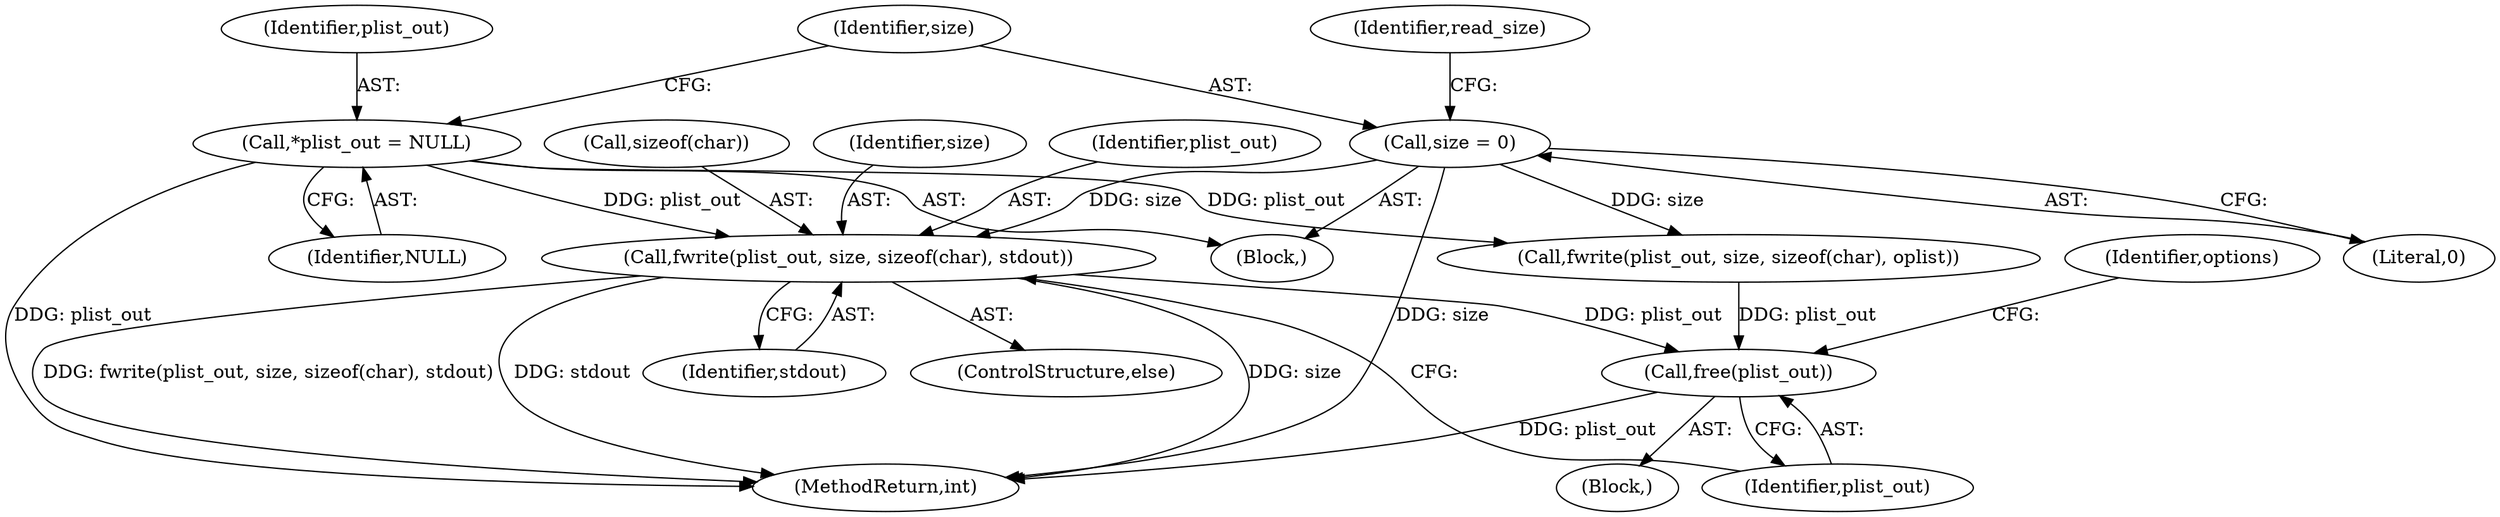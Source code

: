 digraph "0_libplist_7391a506352c009fe044dead7baad9e22dd279ee@API" {
"1000273" [label="(Call,fwrite(plist_out, size, sizeof(char), stdout))"];
"1000113" [label="(Call,*plist_out = NULL)"];
"1000117" [label="(Call,size = 0)"];
"1000279" [label="(Call,free(plist_out))"];
"1000285" [label="(Identifier,options)"];
"1000278" [label="(Identifier,stdout)"];
"1000272" [label="(ControlStructure,else)"];
"1000279" [label="(Call,free(plist_out))"];
"1000115" [label="(Identifier,NULL)"];
"1000274" [label="(Identifier,plist_out)"];
"1000280" [label="(Identifier,plist_out)"];
"1000288" [label="(MethodReturn,int)"];
"1000117" [label="(Call,size = 0)"];
"1000114" [label="(Identifier,plist_out)"];
"1000276" [label="(Call,sizeof(char))"];
"1000240" [label="(Block,)"];
"1000273" [label="(Call,fwrite(plist_out, size, sizeof(char), stdout))"];
"1000113" [label="(Call,*plist_out = NULL)"];
"1000103" [label="(Block,)"];
"1000122" [label="(Identifier,read_size)"];
"1000119" [label="(Literal,0)"];
"1000118" [label="(Identifier,size)"];
"1000275" [label="(Identifier,size)"];
"1000264" [label="(Call,fwrite(plist_out, size, sizeof(char), oplist))"];
"1000273" -> "1000272"  [label="AST: "];
"1000273" -> "1000278"  [label="CFG: "];
"1000274" -> "1000273"  [label="AST: "];
"1000275" -> "1000273"  [label="AST: "];
"1000276" -> "1000273"  [label="AST: "];
"1000278" -> "1000273"  [label="AST: "];
"1000280" -> "1000273"  [label="CFG: "];
"1000273" -> "1000288"  [label="DDG: size"];
"1000273" -> "1000288"  [label="DDG: stdout"];
"1000273" -> "1000288"  [label="DDG: fwrite(plist_out, size, sizeof(char), stdout)"];
"1000113" -> "1000273"  [label="DDG: plist_out"];
"1000117" -> "1000273"  [label="DDG: size"];
"1000273" -> "1000279"  [label="DDG: plist_out"];
"1000113" -> "1000103"  [label="AST: "];
"1000113" -> "1000115"  [label="CFG: "];
"1000114" -> "1000113"  [label="AST: "];
"1000115" -> "1000113"  [label="AST: "];
"1000118" -> "1000113"  [label="CFG: "];
"1000113" -> "1000288"  [label="DDG: plist_out"];
"1000113" -> "1000264"  [label="DDG: plist_out"];
"1000117" -> "1000103"  [label="AST: "];
"1000117" -> "1000119"  [label="CFG: "];
"1000118" -> "1000117"  [label="AST: "];
"1000119" -> "1000117"  [label="AST: "];
"1000122" -> "1000117"  [label="CFG: "];
"1000117" -> "1000288"  [label="DDG: size"];
"1000117" -> "1000264"  [label="DDG: size"];
"1000279" -> "1000240"  [label="AST: "];
"1000279" -> "1000280"  [label="CFG: "];
"1000280" -> "1000279"  [label="AST: "];
"1000285" -> "1000279"  [label="CFG: "];
"1000279" -> "1000288"  [label="DDG: plist_out"];
"1000264" -> "1000279"  [label="DDG: plist_out"];
}
